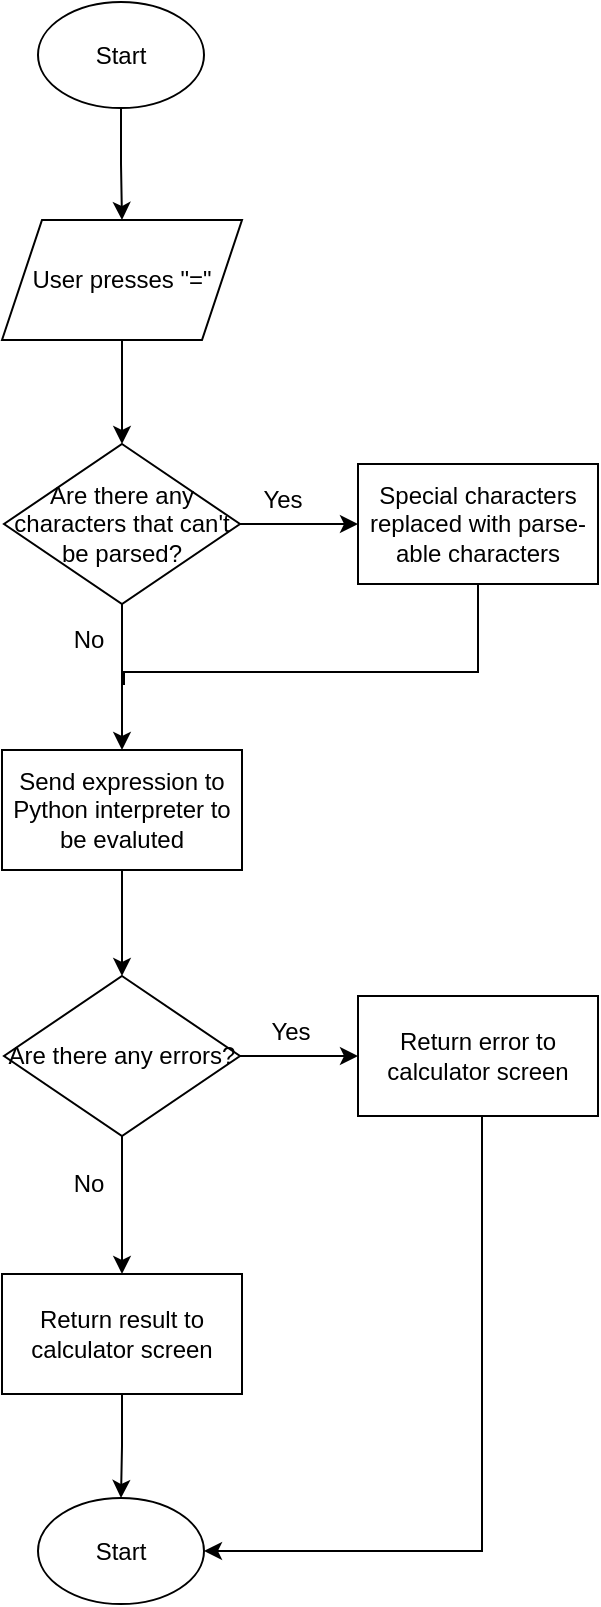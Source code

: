 <mxfile version="23.1.2" type="github">
  <diagram name="Page-1" id="DzIDY92FjQmRCMrL6mGJ">
    <mxGraphModel dx="1951" dy="1359" grid="0" gridSize="10" guides="1" tooltips="1" connect="1" arrows="1" fold="1" page="0" pageScale="1" pageWidth="827" pageHeight="1169" math="0" shadow="0">
      <root>
        <mxCell id="0" />
        <mxCell id="1" parent="0" />
        <mxCell id="bsRVHzt3IcG1Jwz2MdNd-5" style="edgeStyle=orthogonalEdgeStyle;rounded=0;orthogonalLoop=1;jettySize=auto;html=1;entryX=0.5;entryY=0;entryDx=0;entryDy=0;" edge="1" parent="1" source="bsRVHzt3IcG1Jwz2MdNd-1" target="bsRVHzt3IcG1Jwz2MdNd-2">
          <mxGeometry relative="1" as="geometry" />
        </mxCell>
        <mxCell id="bsRVHzt3IcG1Jwz2MdNd-1" value="Start" style="ellipse;whiteSpace=wrap;html=1;" vertex="1" parent="1">
          <mxGeometry x="111" y="-64" width="83" height="53" as="geometry" />
        </mxCell>
        <mxCell id="bsRVHzt3IcG1Jwz2MdNd-6" style="edgeStyle=orthogonalEdgeStyle;rounded=0;orthogonalLoop=1;jettySize=auto;html=1;entryX=0.5;entryY=0;entryDx=0;entryDy=0;" edge="1" parent="1" source="bsRVHzt3IcG1Jwz2MdNd-2" target="bsRVHzt3IcG1Jwz2MdNd-4">
          <mxGeometry relative="1" as="geometry" />
        </mxCell>
        <mxCell id="bsRVHzt3IcG1Jwz2MdNd-2" value="User presses &quot;=&quot;" style="shape=parallelogram;perimeter=parallelogramPerimeter;whiteSpace=wrap;html=1;fixedSize=1;" vertex="1" parent="1">
          <mxGeometry x="93" y="45" width="120" height="60" as="geometry" />
        </mxCell>
        <mxCell id="bsRVHzt3IcG1Jwz2MdNd-18" style="edgeStyle=orthogonalEdgeStyle;rounded=0;orthogonalLoop=1;jettySize=auto;html=1;endArrow=none;endFill=0;" edge="1" parent="1" source="bsRVHzt3IcG1Jwz2MdNd-3">
          <mxGeometry relative="1" as="geometry">
            <mxPoint x="153" y="277" as="targetPoint" />
            <Array as="points">
              <mxPoint x="331" y="271" />
              <mxPoint x="154" y="271" />
            </Array>
          </mxGeometry>
        </mxCell>
        <mxCell id="bsRVHzt3IcG1Jwz2MdNd-3" value="Special characters replaced with parse-able characters" style="rounded=0;whiteSpace=wrap;html=1;" vertex="1" parent="1">
          <mxGeometry x="271" y="167" width="120" height="60" as="geometry" />
        </mxCell>
        <mxCell id="bsRVHzt3IcG1Jwz2MdNd-7" style="edgeStyle=orthogonalEdgeStyle;rounded=0;orthogonalLoop=1;jettySize=auto;html=1;entryX=0;entryY=0.5;entryDx=0;entryDy=0;" edge="1" parent="1" source="bsRVHzt3IcG1Jwz2MdNd-4" target="bsRVHzt3IcG1Jwz2MdNd-3">
          <mxGeometry relative="1" as="geometry" />
        </mxCell>
        <mxCell id="bsRVHzt3IcG1Jwz2MdNd-9" style="edgeStyle=orthogonalEdgeStyle;rounded=0;orthogonalLoop=1;jettySize=auto;html=1;entryX=0.5;entryY=0;entryDx=0;entryDy=0;" edge="1" parent="1" source="bsRVHzt3IcG1Jwz2MdNd-4" target="bsRVHzt3IcG1Jwz2MdNd-8">
          <mxGeometry relative="1" as="geometry" />
        </mxCell>
        <mxCell id="bsRVHzt3IcG1Jwz2MdNd-4" value="Are there any characters that can&#39;t be parsed?" style="rhombus;whiteSpace=wrap;html=1;" vertex="1" parent="1">
          <mxGeometry x="94" y="157" width="118" height="80" as="geometry" />
        </mxCell>
        <mxCell id="bsRVHzt3IcG1Jwz2MdNd-11" style="edgeStyle=orthogonalEdgeStyle;rounded=0;orthogonalLoop=1;jettySize=auto;html=1;" edge="1" parent="1" source="bsRVHzt3IcG1Jwz2MdNd-8" target="bsRVHzt3IcG1Jwz2MdNd-10">
          <mxGeometry relative="1" as="geometry" />
        </mxCell>
        <mxCell id="bsRVHzt3IcG1Jwz2MdNd-8" value="Send expression to Python interpreter to be evaluted" style="rounded=0;whiteSpace=wrap;html=1;" vertex="1" parent="1">
          <mxGeometry x="93" y="310" width="120" height="60" as="geometry" />
        </mxCell>
        <mxCell id="bsRVHzt3IcG1Jwz2MdNd-16" style="edgeStyle=orthogonalEdgeStyle;rounded=0;orthogonalLoop=1;jettySize=auto;html=1;entryX=0;entryY=0.5;entryDx=0;entryDy=0;" edge="1" parent="1" source="bsRVHzt3IcG1Jwz2MdNd-10" target="bsRVHzt3IcG1Jwz2MdNd-12">
          <mxGeometry relative="1" as="geometry" />
        </mxCell>
        <mxCell id="bsRVHzt3IcG1Jwz2MdNd-24" style="edgeStyle=orthogonalEdgeStyle;rounded=0;orthogonalLoop=1;jettySize=auto;html=1;entryX=0.5;entryY=0;entryDx=0;entryDy=0;" edge="1" parent="1" source="bsRVHzt3IcG1Jwz2MdNd-10" target="bsRVHzt3IcG1Jwz2MdNd-23">
          <mxGeometry relative="1" as="geometry" />
        </mxCell>
        <mxCell id="bsRVHzt3IcG1Jwz2MdNd-10" value="Are there any errors?" style="rhombus;whiteSpace=wrap;html=1;" vertex="1" parent="1">
          <mxGeometry x="94" y="423" width="118" height="80" as="geometry" />
        </mxCell>
        <mxCell id="bsRVHzt3IcG1Jwz2MdNd-17" style="edgeStyle=orthogonalEdgeStyle;rounded=0;orthogonalLoop=1;jettySize=auto;html=1;entryX=1;entryY=0.5;entryDx=0;entryDy=0;" edge="1" parent="1" source="bsRVHzt3IcG1Jwz2MdNd-12" target="bsRVHzt3IcG1Jwz2MdNd-14">
          <mxGeometry relative="1" as="geometry">
            <Array as="points">
              <mxPoint x="333" y="711" />
            </Array>
          </mxGeometry>
        </mxCell>
        <mxCell id="bsRVHzt3IcG1Jwz2MdNd-12" value="Return error to calculator screen" style="rounded=0;whiteSpace=wrap;html=1;" vertex="1" parent="1">
          <mxGeometry x="271" y="433" width="120" height="60" as="geometry" />
        </mxCell>
        <mxCell id="bsRVHzt3IcG1Jwz2MdNd-14" value="Start" style="ellipse;whiteSpace=wrap;html=1;" vertex="1" parent="1">
          <mxGeometry x="111" y="684" width="83" height="53" as="geometry" />
        </mxCell>
        <mxCell id="bsRVHzt3IcG1Jwz2MdNd-19" value="Yes" style="text;html=1;align=center;verticalAlign=middle;resizable=0;points=[];autosize=1;strokeColor=none;fillColor=none;" vertex="1" parent="1">
          <mxGeometry x="213" y="172" width="39" height="26" as="geometry" />
        </mxCell>
        <mxCell id="bsRVHzt3IcG1Jwz2MdNd-20" value="Yes" style="text;html=1;align=center;verticalAlign=middle;resizable=0;points=[];autosize=1;strokeColor=none;fillColor=none;" vertex="1" parent="1">
          <mxGeometry x="217" y="438" width="39" height="26" as="geometry" />
        </mxCell>
        <mxCell id="bsRVHzt3IcG1Jwz2MdNd-21" value="No" style="text;html=1;align=center;verticalAlign=middle;resizable=0;points=[];autosize=1;strokeColor=none;fillColor=none;" vertex="1" parent="1">
          <mxGeometry x="119" y="242" width="33" height="26" as="geometry" />
        </mxCell>
        <mxCell id="bsRVHzt3IcG1Jwz2MdNd-22" value="No" style="text;html=1;align=center;verticalAlign=middle;resizable=0;points=[];autosize=1;strokeColor=none;fillColor=none;" vertex="1" parent="1">
          <mxGeometry x="119" y="514" width="33" height="26" as="geometry" />
        </mxCell>
        <mxCell id="bsRVHzt3IcG1Jwz2MdNd-25" style="edgeStyle=orthogonalEdgeStyle;rounded=0;orthogonalLoop=1;jettySize=auto;html=1;entryX=0.5;entryY=0;entryDx=0;entryDy=0;" edge="1" parent="1" source="bsRVHzt3IcG1Jwz2MdNd-23" target="bsRVHzt3IcG1Jwz2MdNd-14">
          <mxGeometry relative="1" as="geometry" />
        </mxCell>
        <mxCell id="bsRVHzt3IcG1Jwz2MdNd-23" value="Return result to calculator screen" style="rounded=0;whiteSpace=wrap;html=1;" vertex="1" parent="1">
          <mxGeometry x="93" y="572" width="120" height="60" as="geometry" />
        </mxCell>
      </root>
    </mxGraphModel>
  </diagram>
</mxfile>
